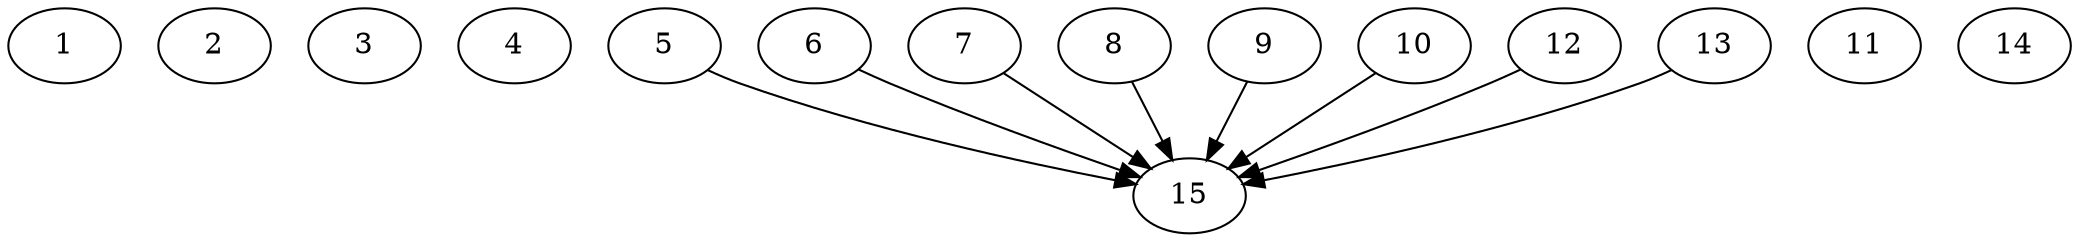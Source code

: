 // DAG automatically generated by daggen at Thu Oct  3 13:59:27 2019
// ./daggen --dot -n 15 --ccr 0.4 --fat 0.9 --regular 0.5 --density 0.6 --mindata 5242880 --maxdata 52428800 
digraph G {
  1 [size="90045440", alpha="0.03", expect_size="36018176"] 
  2 [size="123243520", alpha="0.13", expect_size="49297408"] 
  3 [size="86059520", alpha="0.07", expect_size="34423808"] 
  4 [size="69148160", alpha="0.05", expect_size="27659264"] 
  5 [size="44239360", alpha="0.18", expect_size="17695744"] 
  5 -> 15 [size ="17695744"]
  6 [size="118906880", alpha="0.16", expect_size="47562752"] 
  6 -> 15 [size ="47562752"]
  7 [size="33576960", alpha="0.04", expect_size="13430784"] 
  7 -> 15 [size ="13430784"]
  8 [size="64030720", alpha="0.07", expect_size="25612288"] 
  8 -> 15 [size ="25612288"]
  9 [size="85301760", alpha="0.01", expect_size="34120704"] 
  9 -> 15 [size ="34120704"]
  10 [size="35189760", alpha="0.18", expect_size="14075904"] 
  10 -> 15 [size ="14075904"]
  11 [size="100953600", alpha="0.05", expect_size="40381440"] 
  12 [size="116858880", alpha="0.20", expect_size="46743552"] 
  12 -> 15 [size ="46743552"]
  13 [size="74426880", alpha="0.04", expect_size="29770752"] 
  13 -> 15 [size ="29770752"]
  14 [size="117662720", alpha="0.03", expect_size="47065088"] 
  15 [size="28298240", alpha="0.16", expect_size="11319296"] 
}
